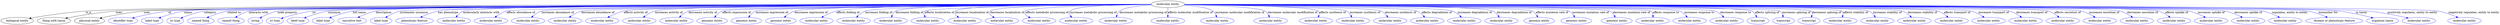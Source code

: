 digraph {
	graph [bb="0,0,10363,122"];
	node [label="\N"];
	"molecular entity"	[height=0.5,
		label="molecular entity",
		pos="4876.8,104",
		width=1.8837];
	"biological entity"	[height=0.5,
		pos="67.823,18",
		width=1.884];
	"molecular entity" -> "biological entity"	[label=is_a,
		lp="372.1,61",
		pos="e,117.01,30.396 4809,103.05 4279.9,103.35 822.14,103.91 360.27,68 263.76,60.496 240.02,53.557 144.82,36 139.04,34.934 133.04,33.748 \
127.04,32.512"];
	"thing with taxon"	[height=0.5,
		pos="221.82,18",
		width=1.891];
	"molecular entity" -> "thing with taxon"	[label=uses,
		lp="501.88,61",
		pos="e,270.33,30.714 4808.9,103.11 4288.1,103.85 937.4,107.06 489.71,68 416.92,61.649 334.39,45.109 280.4,32.996"];
	"physical entity"	[height=0.5,
		pos="369.82,18",
		width=1.7202];
	"molecular entity" -> "physical entity"	[label=uses,
		lp="622.88,61",
		pos="e,413.8,30.805 4808.9,102.79 4279.4,101.09 828.47,89.23 610.71,68 545.68,61.659 472.27,45.376 423.76,33.311"];
	id	[color=blue,
		height=0.5,
		label="identifier type",
		pos="508.82,18",
		width=1.652];
	"molecular entity" -> id	[color=blue,
		label=id,
		lp="717.27,61",
		pos="e,548.58,31.555 4808.8,102.87 4286.2,101.78 922.79,93.828 710.93,68 657.96,61.542 598.78,46.205 558.22,34.397",
		style=solid];
	name	[color=blue,
		height=0.5,
		label="label type",
		pos="630.82,18",
		width=1.2425];
	"molecular entity" -> name	[color=blue,
		label=name,
		lp="794.98,61",
		pos="e,660.04,31.632 4809.1,103.02 4292.2,103.08 986.51,102.14 779.51,68 741.08,61.663 699.08,47.066 669.55,35.443",
		style=solid];
	category	[color=blue,
		height=0.5,
		label="iri type",
		pos="728.82,18",
		width=0.9834];
	"molecular entity" -> category	[color=blue,
		label=category,
		lp="886.92,61",
		pos="e,753.73,31.137 4808.8,103.05 4297.2,103.36 1064.8,103.85 862.63,68 827.48,61.768 789.45,46.996 762.95,35.29",
		style=solid];
	"related to"	[color=blue,
		height=0.5,
		label="named thing",
		pos="835.82,18",
		width=1.5019];
	"molecular entity" -> "related to"	[color=blue,
		label="related to",
		lp="987.06,61",
		pos="e,864.1,33.591 4808.9,103.1 4304.5,103.73 1156.8,106.17 960.35,68 929.95,62.093 897.44,49.051 873.27,37.907",
		style=solid];
	"interacts with"	[color=blue,
		height=0.5,
		label="named thing",
		pos="961.82,18",
		width=1.5019];
	"molecular entity" -> "interacts with"	[color=blue,
		label="interacts with",
		lp="1088.7,61",
		pos="e,982.98,34.75 4809,102.84 4303.6,101.62 1144.6,92.965 1050,68 1029.2,62.492 1007.9,50.938 991.56,40.433",
		style=solid];
	"node property"	[color=blue,
		height=0.5,
		label=string,
		pos="1063.8,18",
		width=0.8403];
	"molecular entity" -> "node property"	[color=blue,
		label="node property",
		lp="1206.9,61",
		pos="e,1083.9,31.726 4809.1,102.76 4313.2,100.98 1260,89.131 1167.7,68 1140.9,61.863 1112.8,48.122 1092.6,36.749",
		style=solid];
	iri	[color=blue,
		height=0.5,
		label="iri type",
		pos="1147.8,18",
		width=0.9834];
	"molecular entity" -> iri	[color=blue,
		label=iri,
		lp="1323,61",
		pos="e,1174.6,29.934 4809.1,102.8 4332.6,101.33 1496,91.6 1316.4,68 1259.7,60.554 1246.3,53.441 1191.8,36 1189.3,35.185 1186.7,34.301 \
1184,33.38",
		style=solid];
	synonym	[color=blue,
		height=0.5,
		label="label type",
		pos="1245.8,18",
		width=1.2425];
	"molecular entity" -> synonym	[color=blue,
		label=synonym,
		lp="1408.5,61",
		pos="e,1273.9,32.188 4808.8,102.96 4336.5,102.62 1557.3,99.296 1382.5,68 1347.8,61.789 1310.2,47.745 1283.3,36.277",
		style=solid];
	"full name"	[color=blue,
		height=0.5,
		label="label type",
		pos="1352.8,18",
		width=1.2425];
	"molecular entity" -> "full name"	[color=blue,
		label="full name",
		lp="1512.5,61",
		pos="e,1380.3,32.3 4809,102.96 4345.2,102.6 1654.9,99.15 1485.6,68 1451.9,61.804 1415.5,47.829 1389.4,36.383",
		style=solid];
	description	[color=blue,
		height=0.5,
		label="narrative text",
		pos="1472.8,18",
		width=1.5834];
	"molecular entity" -> description	[color=blue,
		label=description,
		lp="1614.9,61",
		pos="e,1499.1,34.283 4808.8,103.06 4352,103.33 1746.7,103.36 1583.6,68 1557.1,62.254 1529.2,49.869 1508,38.988",
		style=solid];
	"systematic synonym"	[color=blue,
		height=0.5,
		label="label type",
		pos="1592.8,18",
		width=1.2425];
	"molecular entity" -> "systematic synonym"	[color=blue,
		label="systematic synonym",
		lp="1740.8,61",
		pos="e,1613.4,34.024 4809,103.19 4360.8,104.3 1839.3,108.71 1682.9,68 1661.2,62.363 1639.1,50.446 1622.2,39.775",
		style=solid];
	"has phenotype"	[color=blue,
		height=0.5,
		label="phenotypic feature",
		pos="1731.8,18",
		width=2.1155];
	"molecular entity" -> "has phenotype"	[color=blue,
		label="has phenotype",
		lp="1882.1,61",
		pos="e,1759.1,34.995 4808.9,103 4373.9,102.9 1991,100.85 1841.3,68 1815.8,62.383 1788.9,50.463 1768.2,39.786",
		style=solid];
	"molecularly interacts with"	[color=blue,
		height=0.5,
		label="molecular entity",
		pos="1893.8,18",
		width=1.8837];
	"molecular entity" -> "molecularly interacts with"	[color=blue,
		label="molecularly interacts with",
		lp="2019.9,61",
		pos="e,1906.5,36.065 4809,102.86 4376.2,101.9 2015.3,95.413 1946.6,68 1933.8,62.876 1922.2,53.05 1913.2,43.534",
		style=solid];
	"affects abundance of"	[color=blue,
		height=0.5,
		label="molecular entity",
		pos="2047.8,18",
		width=1.8837];
	"molecular entity" -> "affects abundance of"	[color=blue,
		label="affects abundance of",
		lp="2184.6,61",
		pos="e,2067.3,35.433 4809,103.17 4398.6,104.08 2258.8,106.91 2126.2,68 2108,62.644 2089.9,51.758 2075.6,41.604",
		style=solid];
	"increases abundance of"	[color=blue,
		height=0.5,
		label="molecular entity",
		pos="2201.8,18",
		width=1.8837];
	"molecular entity" -> "increases abundance of"	[color=blue,
		label="increases abundance of",
		lp="2338.7,61",
		pos="e,2219.2,35.409 4808.8,103.2 4410.8,104.24 2397.2,107.53 2273,68 2256.2,62.662 2239.9,51.928 2227.1,41.863",
		style=solid];
	"decreases abundance of"	[color=blue,
		height=0.5,
		label="molecular entity",
		pos="2355.8,18",
		width=1.8837];
	"molecular entity" -> "decreases abundance of"	[color=blue,
		label="decreases abundance of",
		lp="2503.9,61",
		pos="e,2376.3,35.429 4808.8,103.02 4426.2,103.01 2554.7,101.25 2437.7,68 2418.6,62.588 2399.5,51.546 2384.6,41.312",
		style=solid];
	"affects activity of"	[color=blue,
		height=0.5,
		label="molecular entity",
		pos="2509.8,18",
		width=1.8837];
	"molecular entity" -> "affects activity of"	[color=blue,
		label="affects activity of",
		lp="2660.7,61",
		pos="e,2534.9,34.959 4809,102.78 4443.4,101.47 2720.6,93.973 2611.1,68 2587.4,62.379 2562.8,50.621 2543.8,40.031",
		style=solid];
	"increases activity of"	[color=blue,
		height=0.5,
		label="molecular entity",
		pos="2663.8,18",
		width=1.8837];
	"molecular entity" -> "increases activity of"	[color=blue,
		label="increases activity of",
		lp="2798.8,61",
		pos="e,2683.2,35.408 4808.8,102.91 4455.7,102.33 2843.1,98.043 2741.9,68 2723.7,62.609 2705.6,51.721 2691.5,41.574",
		style=solid];
	"decreases activity of"	[color=blue,
		height=0.5,
		label="molecular entity",
		pos="2817.8,18",
		width=1.8837];
	"molecular entity" -> "decreases activity of"	[color=blue,
		label="decreases activity of",
		lp="2941,61",
		pos="e,2833.9,35.611 4808.9,102.98 4470.2,102.71 2976.4,99.723 2883.5,68 2868,62.693 2853.1,52.217 2841.5,42.309",
		style=solid];
	"affects expression of"	[color=blue,
		height=0.5,
		label="genomic entity",
		pos="2966.8,18",
		width=1.7475];
	"molecular entity" -> "affects expression of"	[color=blue,
		label="affects expression of",
		lp="3082.6,61",
		pos="e,2980.9,36.055 4808.9,103 4484.9,102.83 3109.1,100.21 3024.2,68 3010.6,62.813 2997.9,52.841 2988,43.24",
		style=solid];
	"increases expression of"	[color=blue,
		height=0.5,
		label="genomic entity",
		pos="3110.8,18",
		width=1.7475];
	"molecular entity" -> "increases expression of"	[color=blue,
		label="increases expression of",
		lp="3230.7,61",
		pos="e,3123.9,36.03 4809,102.94 4500.5,102.49 3242.5,98.782 3165,68 3152,62.831 3140.1,52.999 3130.8,43.491",
		style=solid];
	"decreases expression of"	[color=blue,
		height=0.5,
		label="genomic entity",
		pos="3254.8,18",
		width=1.7475];
	"molecular entity" -> "decreases expression of"	[color=blue,
		label="decreases expression of",
		lp="3391.9,61",
		pos="e,3272.2,35.354 4809.2,102.56 4519.8,100.52 3397,91.169 3325.7,68 3309,62.584 3292.7,51.844 3280,41.795",
		style=solid];
	"affects folding of"	[color=blue,
		height=0.5,
		label="molecular entity",
		pos="3403.8,18",
		width=1.8837];
	"molecular entity" -> "affects folding of"	[color=blue,
		label="affects folding of",
		lp="3544.9,61",
		pos="e,3427,35.122 4808.9,103.1 4548.7,103.21 3624,101.26 3496.7,68 3475,62.352 3452.8,50.872 3435.6,40.443",
		style=solid];
	"increases folding of"	[color=blue,
		height=0.5,
		label="molecular entity",
		pos="3557.8,18",
		width=1.8837];
	"molecular entity" -> "increases folding of"	[color=blue,
		label="increases folding of",
		lp="3677,61",
		pos="e,3573.3,35.546 4809.3,102.27 4556.4,99.403 3677.6,88.028 3621.4,68 3606.4,62.656 3592.1,52.32 3580.9,42.514",
		style=solid];
	"decreases folding of"	[color=blue,
		height=0.5,
		label="molecular entity",
		pos="3711.8,18",
		width=1.8837];
	"molecular entity" -> "decreases folding of"	[color=blue,
		label="decreases folding of",
		lp="3810.2,61",
		pos="e,3720.9,35.884 4809,102.41 4573.3,100.16 3800.7,91.049 3753.1,68 3742.4,62.804 3733.4,53.369 3726.6,44.155",
		style=solid];
	"affects localization of"	[color=blue,
		height=0.5,
		label="molecular entity",
		pos="3865.8,18",
		width=1.8837];
	"molecular entity" -> "affects localization of"	[color=blue,
		label="affects localization of",
		lp="3939.3,61",
		pos="e,3865.5,36.285 4809.1,102.82 4590.5,101.97 3915.1,96.977 3878.8,68 3872.2,62.751 3868.7,54.587 3867,46.417",
		style=solid];
	"increases localization of"	[color=blue,
		height=0.5,
		label="molecular entity",
		pos="4019.8,18",
		width=1.8837];
	"molecular entity" -> "increases localization of"	[color=blue,
		label="increases localization of",
		lp="4075.5,61",
		pos="e,4008.6,36.004 4809,102.8 4609.1,101.89 4035.2,96.763 4007.6,68 4001.7,61.909 4002,53.465 4004.6,45.302",
		style=solid];
	"decreases localization of"	[color=blue,
		height=0.5,
		label="molecular entity",
		pos="4173.8,18",
		width=1.8837];
	"molecular entity" -> "decreases localization of"	[color=blue,
		label="decreases localization of",
		lp="4219.6,61",
		pos="e,4156.9,35.538 4809.3,102.24 4633.4,99.93 4172.8,91.642 4150.2,68 4143.7,61.131 4145.9,52.103 4151,43.671",
		style=solid];
	"affects metabolic processing of"	[color=blue,
		height=0.5,
		label="molecular entity",
		pos="4327.8,18",
		width=1.8837];
	"molecular entity" -> "affects metabolic processing of"	[color=blue,
		label="affects metabolic processing of",
		lp="4383,61",
		pos="e,4305.9,35.46 4809.7,101.39 4660.5,97.496 4312.9,86.471 4295.5,68 4288.5,60.503 4292,51.289 4298.9,42.882",
		style=solid];
	"increases metabolic processing of"	[color=blue,
		height=0.5,
		label="molecular entity",
		pos="4481.8,18",
		width=1.8837];
	"molecular entity" -> "increases metabolic processing of"	[color=blue,
		label="increases metabolic processing of",
		lp="4574.1,61",
		pos="e,4475.4,36.043 4809.2,101.92 4701.6,99.49 4501.1,91.791 4479.3,68 4473.9,62.081 4472.8,53.882 4473.6,45.882",
		style=solid];
	"decreases metabolic processing of"	[color=blue,
		height=0.5,
		label="molecular entity",
		pos="4662.8,18",
		width=1.8837];
	"molecular entity" -> "decreases metabolic processing of"	[color=blue,
		label="decreases metabolic processing of",
		lp="4778.3,61",
		pos="e,4665.2,36.007 4812.5,98.193 4763.7,93.328 4701.6,84.154 4682,68 4675.1,62.392 4670.7,54.031 4667.9,45.796",
		style=solid];
	"affects molecular modification of"	[color=blue,
		height=0.5,
		label="molecular entity",
		pos="4876.8,18",
		width=1.8837];
	"molecular entity" -> "affects molecular modification of"	[color=blue,
		label="affects molecular modification of",
		lp="4969.8,61",
		pos="e,4876.8,36.095 4876.8,85.595 4876.8,74.257 4876.8,59.227 4876.8,46.315",
		style=solid];
	"increases molecular modification of"	[color=blue,
		height=0.5,
		label="molecular entity",
		pos="5085.8,18",
		width=1.8837];
	"molecular entity" -> "increases molecular modification of"	[color=blue,
		label="increases molecular modification of",
		lp="5174.9,61",
		pos="e,5082.4,36.035 4940.2,97.428 4986.7,92.201 5044.9,82.914 5063.8,68 5071,62.362 5075.9,53.885 5079.2,45.56",
		style=solid];
	"decreases molecular modification of"	[color=blue,
		height=0.5,
		label="molecular entity",
		pos="5308.8,18",
		width=1.8837];
	"molecular entity" -> "decreases molecular modification of"	[color=blue,
		label="decreases molecular modification of",
		lp="5395.1,61",
		pos="e,5303,36.018 4943.5,100.46 5050.4,95.908 5251,85.188 5278.8,68 5287.4,62.681 5293.9,53.894 5298.6,45.219",
		style=solid];
	"affects synthesis of"	[color=blue,
		height=0.5,
		label="molecular entity",
		pos="5497.8,18",
		width=1.8837];
	"molecular entity" -> "affects synthesis of"	[color=blue,
		label="affects synthesis of",
		lp="5560.4,61",
		pos="e,5504.6,36.124 4944.1,101.68 5101.6,98.267 5481.9,87.982 5500.8,68 5506.3,62.165 5507.4,53.988 5506.5,45.983",
		style=solid];
	"increases synthesis of"	[color=blue,
		height=0.5,
		label="molecular entity",
		pos="5651.8,18",
		width=1.8837];
	"molecular entity" -> "increases synthesis of"	[color=blue,
		label="increases synthesis of",
		lp="5694.5,61",
		pos="e,5644.8,36.223 4944.9,103.19 5117,103.2 5559.9,100.07 5617.8,68 5627.1,62.863 5634.4,53.993 5639.8,45.199",
		style=solid];
	"decreases synthesis of"	[color=blue,
		height=0.5,
		label="molecular entity",
		pos="5805.8,18",
		width=1.8837];
	"molecular entity" -> "decreases synthesis of"	[color=blue,
		label="decreases synthesis of",
		lp="5840.6,61",
		pos="e,5794.9,35.893 4944.9,103.21 5138.9,103.42 5685.5,101.02 5758.8,68 5770.5,62.761 5780.7,53.188 5788.6,43.884",
		style=solid];
	"affects degradation of"	[color=blue,
		height=0.5,
		label="molecular entity",
		pos="5959.8,18",
		width=1.8837];
	"molecular entity" -> "affects degradation of"	[color=blue,
		label="affects degradation of",
		lp="5989.7,61",
		pos="e,5947,35.955 4944.9,103.43 5160.3,104.4 5818.4,104.34 5906.8,68 5919.6,62.736 5931.2,52.891 5940.3,43.398",
		style=solid];
	"increases degradation of"	[color=blue,
		height=0.5,
		label="molecular entity",
		pos="6113.8,18",
		width=1.8837];
	"molecular entity" -> "increases degradation of"	[color=blue,
		label="increases degradation of",
		lp="6146.8,61",
		pos="e,6099.2,36.005 4944.4,102.21 5187,99.206 6002.7,87.691 6054.8,68 6068.7,62.748 6081.7,52.768 6091.9,43.178",
		style=solid];
	"decreases degradation of"	[color=blue,
		height=0.5,
		label="molecular entity",
		pos="6267.8,18",
		width=1.8837];
	"molecular entity" -> "decreases degradation of"	[color=blue,
		label="decreases degradation of",
		lp="6309,61",
		pos="e,6256.3,35.97 4944.6,102.62 5209,100.98 6159.9,93.326 6218.8,68 6230.9,62.806 6241.6,53.106 6249.9,43.698",
		style=solid];
	"affects mutation rate of"	[color=blue,
		height=0.5,
		label="genomic entity",
		pos="6420.8,18",
		width=1.7475];
	"molecular entity" -> "affects mutation rate of"	[color=blue,
		label="affects mutation rate of",
		lp="6464.8,61",
		pos="e,6412.5,35.895 4945,103.02 5230.3,102.89 6316.8,100.29 6381.8,68 6392.2,62.87 6400.6,53.576 6407,44.451",
		style=solid];
	"increases mutation rate of"	[color=blue,
		height=0.5,
		label="genomic entity",
		pos="6573.8,18",
		width=1.7475];
	"molecular entity" -> "increases mutation rate of"	[color=blue,
		label="increases mutation rate of",
		lp="6623.9,61",
		pos="e,6565.1,35.915 4944.6,103.15 5247.1,103.62 6461.4,103.31 6533.8,68 6544.3,62.894 6553,53.604 6559.5,44.476",
		style=solid];
	"decreases mutation rate of"	[color=blue,
		height=0.5,
		label="genomic entity",
		pos="6735.8,18",
		width=1.7475];
	"molecular entity" -> "decreases mutation rate of"	[color=blue,
		label="decreases mutation rate of",
		lp="6790.1,61",
		pos="e,6728.4,35.876 4944.4,102.52 5269.7,100.1 6660.1,88.575 6699.8,68 6709.7,62.9 6717.5,53.74 6723.3,44.709",
		style=solid];
	"affects response to"	[color=blue,
		height=0.5,
		label="molecular entity",
		pos="6884.8,18",
		width=1.8837];
	"molecular entity" -> "affects response to"	[color=blue,
		label="affects response to",
		lp="6930.8,61",
		pos="e,6883.7,36.469 4944.7,102.87 5289.1,102.06 6828.1,96.826 6867.8,68 6874.9,62.89 6879,54.651 6881.5,46.374",
		style=solid];
	"increases response to"	[color=blue,
		height=0.5,
		label="molecular entity",
		pos="7038.8,18",
		width=1.8837];
	"molecular entity" -> "increases response to"	[color=blue,
		label="increases response to",
		lp="7067.9,61",
		pos="e,7026.4,36.036 4944.7,103.25 5295.5,104.37 6890.2,107.28 6986.8,68 6999.4,62.89 7010.7,53.202 7019.6,43.781",
		style=solid];
	"decreases response to"	[color=blue,
		height=0.5,
		label="molecular entity",
		pos="7192.8,18",
		width=1.8837];
	"molecular entity" -> "decreases response to"	[color=blue,
		label="decreases response to",
		lp="7216.1,61",
		pos="e,7177.8,35.608 4944.7,103.17 5309.6,103.94 7025.4,105.54 7130.8,68 7145.6,62.74 7159.5,52.413 7170.4,42.591",
		style=solid];
	"affects splicing of"	[color=blue,
		height=0.5,
		label=transcript,
		pos="7322.8,18",
		width=1.2084];
	"molecular entity" -> "affects splicing of"	[color=blue,
		label="affects splicing of",
		lp="7349.8,61",
		pos="e,7313.5,35.964 4944.5,102.78 5329.3,101.42 7226.5,93.468 7280.8,68 7291.7,62.902 7300.8,53.483 7307.8,44.255",
		style=solid];
	"increases splicing of"	[color=blue,
		height=0.5,
		label=transcript,
		pos="7427.8,18",
		width=1.2084];
	"molecular entity" -> "increases splicing of"	[color=blue,
		label="increases splicing of",
		lp="7474,61",
		pos="e,7424.3,36.176 4944.8,103.03 5342.4,103.11 7350.4,101.84 7403.8,68 7411.8,62.918 7417.3,54.3 7420.9,45.696",
		style=solid];
	"decreases splicing of"	[color=blue,
		height=0.5,
		label=transcript,
		pos="7532.8,18",
		width=1.2084];
	"molecular entity" -> "decreases splicing of"	[color=blue,
		label="decreases splicing of",
		lp="7600.1,61",
		pos="e,7539.2,36.246 4944.6,102.75 5356.7,101.17 7511.4,91.763 7534.8,68 7540.5,62.291 7541.7,54.146 7541,46.133",
		style=solid];
	"affects stability of"	[color=blue,
		height=0.5,
		label="molecular entity",
		pos="7661.8,18",
		width=1.8837];
	"molecular entity" -> "affects stability of"	[color=blue,
		label="affects stability of",
		lp="7720.2,61",
		pos="e,7667.7,36.251 4944.7,102.79 5368.9,101.43 7638.2,92.96 7662.8,68 7668.5,62.296 7669.8,54.153 7669.3,46.139",
		style=solid];
	"increases stability of"	[color=blue,
		height=0.5,
		label="molecular entity",
		pos="7815.8,18",
		width=1.8837];
	"molecular entity" -> "increases stability of"	[color=blue,
		label="increases stability of",
		lp="7850.4,61",
		pos="e,7806.8,35.964 4944.6,102.96 5374.8,102.62 7708.8,99.329 7774.8,68 7785.5,62.955 7794.3,53.676 7801,44.538",
		style=solid];
	"decreases stability of"	[color=blue,
		height=0.5,
		label="molecular entity",
		pos="7969.8,18",
		width=1.8837];
	"molecular entity" -> "decreases stability of"	[color=blue,
		label="decreases stability of",
		lp="7994.5,61",
		pos="e,7955.5,36.098 4944.5,102.85 5386.1,101.8 7839.9,94.774 7911.8,68 7925.6,62.868 7938.4,52.903 7948.4,43.292",
		style=solid];
	"affects transport of"	[color=blue,
		height=0.5,
		label="molecular entity",
		pos="8123.8,18",
		width=1.8837];
	"molecular entity" -> "affects transport of"	[color=blue,
		label="affects transport of",
		lp="8136.6,61",
		pos="e,8107.3,35.653 4944.8,102.82 5399.2,101.59 7980.4,93.433 8056.8,68 8072.6,62.75 8087.8,52.28 8099.7,42.361",
		style=solid];
	"increases transport of"	[color=blue,
		height=0.5,
		label="molecular entity",
		pos="8277.8,18",
		width=1.8837];
	"molecular entity" -> "increases transport of"	[color=blue,
		label="increases transport of",
		lp="8285.7,61",
		pos="e,8256.8,35.218 4944.7,102.76 5409.8,101.05 8111.6,90.189 8192.8,68 8212.6,62.595 8232.6,51.439 8248.2,41.136",
		style=solid];
	"decreases transport of"	[color=blue,
		height=0.5,
		label="molecular entity",
		pos="8431.8,18",
		width=1.8837];
	"molecular entity" -> "decreases transport of"	[color=blue,
		label="decreases transport of",
		lp="8442.9,61",
		pos="e,8411.7,35.215 4944.8,102.81 5422.9,101.38 8264.8,91.936 8349.8,68 8369,62.592 8388.3,51.435 8403.3,41.133",
		style=solid];
	"affects secretion of"	[color=blue,
		height=0.5,
		label="molecular entity",
		pos="8585.8,18",
		width=1.8837];
	"molecular entity" -> "affects secretion of"	[color=blue,
		label="affects secretion of",
		lp="8590.9,61",
		pos="e,8566.5,35.451 4944.7,102.86 5435.1,101.76 8419,94.05 8507.8,68 8526,62.671 8544,51.786 8558.2,41.627",
		style=solid];
	"increases secretion of"	[color=blue,
		height=0.5,
		label="molecular entity",
		pos="8739.8,18",
		width=1.8837];
	"molecular entity" -> "increases secretion of"	[color=blue,
		label="increases secretion of",
		lp="8743.1,61",
		pos="e,8717.3,34.996 4944.5,102.82 5444.9,101.42 8554.5,91.767 8647.8,68 8669.5,62.486 8691.6,50.892 8708.8,40.365",
		style=solid];
	"decreases secretion of"	[color=blue,
		height=0.5,
		label="molecular entity",
		pos="8893.8,18",
		width=1.8837];
	"molecular entity" -> "decreases secretion of"	[color=blue,
		label="decreases secretion of",
		lp="8901.2,61",
		pos="e,8872.3,35.232 4944.9,102.86 5458.6,101.78 8709.7,93.935 8806.8,68 8827.2,62.567 8847.8,51.253 8863.9,40.865",
		style=solid];
	"affects uptake of"	[color=blue,
		height=0.5,
		label="molecular entity",
		pos="9047.8,18",
		width=1.8837];
	"molecular entity" -> "affects uptake of"	[color=blue,
		label="affects uptake of",
		lp="9044.3,61",
		pos="e,9028,35.223 4944.7,102.92 5469.8,102.22 8866,96.595 8966.8,68 8985.9,62.603 9004.9,51.447 9019.7,41.142",
		style=solid];
	"increases uptake of"	[color=blue,
		height=0.5,
		label="molecular entity",
		pos="9201.8,18",
		width=1.8837];
	"molecular entity" -> "increases uptake of"	[color=blue,
		label="increases uptake of",
		lp="9188.5,61",
		pos="e,9175.7,34.779 4944.7,102.83 5478.8,101.45 8989.2,91.503 9094.8,68 9120.1,62.383 9146.5,50.337 9166.8,39.595",
		style=solid];
	"decreases uptake of"	[color=blue,
		height=0.5,
		label="molecular entity",
		pos="9355.8,18",
		width=1.8837];
	"molecular entity" -> "decreases uptake of"	[color=blue,
		label="decreases uptake of",
		lp="9341.6,61",
		pos="e,9328.9,34.783 4944.9,102.84 5490.8,101.52 9136.1,91.792 9245.8,68 9271.7,62.391 9298.9,50.344 9319.8,39.6",
		style=solid];
	"regulates, entity to entity"	[color=blue,
		height=0.5,
		label="molecular entity",
		pos="9509.8,18",
		width=1.8837];
	"molecular entity" -> "regulates, entity to entity"	[color=blue,
		label="regulates, entity to entity",
		lp="9511.4,61",
		pos="e,9483.1,34.785 4944.7,102.86 5500.6,101.7 9287.1,92.853 9400.8,68 9426.5,62.393 9453.4,50.347 9474.1,39.602",
		style=solid];
	"biomarker for"	[color=blue,
		height=0.5,
		label="disease or phenotypic feature",
		pos="9708.8,18",
		width=3.1523];
	"molecular entity" -> "biomarker for"	[color=blue,
		label="biomarker for",
		lp="9669.5,61",
		pos="e,9676.9,35.402 4944.7,102.84 5513.4,101.47 9465.7,91.144 9584.8,68 9613.5,62.432 9644,50.457 9667.6,39.74",
		style=solid];
	"in taxon"	[color=blue,
		height=0.5,
		label="organism taxon",
		pos="9904.8,18",
		width=1.7978];
	"molecular entity" -> "in taxon"	[color=blue,
		label="in taxon",
		lp="9804.6,61",
		pos="e,9864.7,32.209 4944.6,102.98 5512.6,102.72 9464.6,99.804 9711.8,68 9761.2,61.643 9816.2,46.914 9854.8,35.254",
		style=solid];
	"positively regulates, entity to entity"	[color=blue,
		height=0.5,
		label="molecular entity",
		pos="10056,18",
		width=1.8837];
	"molecular entity" -> "positively regulates, entity to entity"	[color=blue,
		label="positively regulates, entity to entity",
		lp="10012,61",
		pos="e,10011,31.655 4944.9,102.92 5521.8,102.19 9576.8,96.061 9830.8,68 9889.7,61.492 9955.9,46.083 10001,34.268",
		style=solid];
	"negatively regulates, entity to entity"	[color=blue,
		height=0.5,
		label="molecular entity",
		pos="10243,18",
		width=1.8837];
	"molecular entity" -> "negatively regulates, entity to entity"	[color=blue,
		label="negatively regulates, entity to entity",
		lp="10262,61",
		pos="e,10212,34.205 4944.6,102.88 5547.9,101.81 9981.6,93.094 10115,68 10145,62.227 10178,49.516 10203,38.488",
		style=solid];
}
